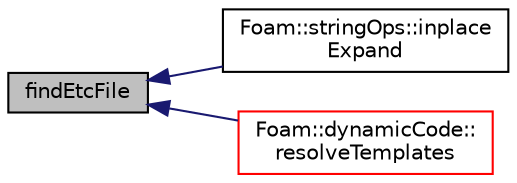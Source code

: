 digraph "findEtcFile"
{
  bgcolor="transparent";
  edge [fontname="Helvetica",fontsize="10",labelfontname="Helvetica",labelfontsize="10"];
  node [fontname="Helvetica",fontsize="10",shape=record];
  rankdir="LR";
  Node1 [label="findEtcFile",height=0.2,width=0.4,color="black", fillcolor="grey75", style="filled", fontcolor="black"];
  Node1 -> Node2 [dir="back",color="midnightblue",fontsize="10",style="solid",fontname="Helvetica"];
  Node2 [label="Foam::stringOps::inplace\lExpand",height=0.2,width=0.4,color="black",URL="$a10999.html#a055160fd36f36823c18f04ced0bbe9b4",tooltip="Inplace expand occurences of variables according to the dictionary. "];
  Node1 -> Node3 [dir="back",color="midnightblue",fontsize="10",style="solid",fontname="Helvetica"];
  Node3 [label="Foam::dynamicCode::\lresolveTemplates",height=0.2,width=0.4,color="red",URL="$a00603.html#a7056029919f25a2d23e9913df26223d9",tooltip="Resolve code-templates via the codeTemplateEnvName. "];
}
